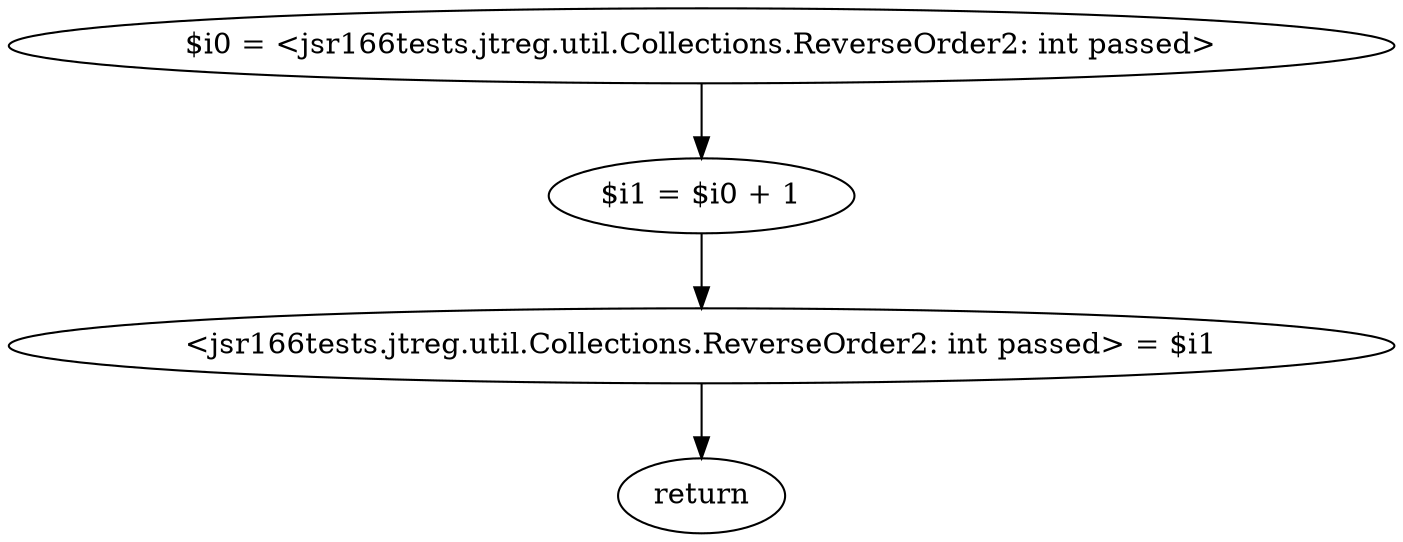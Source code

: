 digraph "unitGraph" {
    "$i0 = <jsr166tests.jtreg.util.Collections.ReverseOrder2: int passed>"
    "$i1 = $i0 + 1"
    "<jsr166tests.jtreg.util.Collections.ReverseOrder2: int passed> = $i1"
    "return"
    "$i0 = <jsr166tests.jtreg.util.Collections.ReverseOrder2: int passed>"->"$i1 = $i0 + 1";
    "$i1 = $i0 + 1"->"<jsr166tests.jtreg.util.Collections.ReverseOrder2: int passed> = $i1";
    "<jsr166tests.jtreg.util.Collections.ReverseOrder2: int passed> = $i1"->"return";
}
